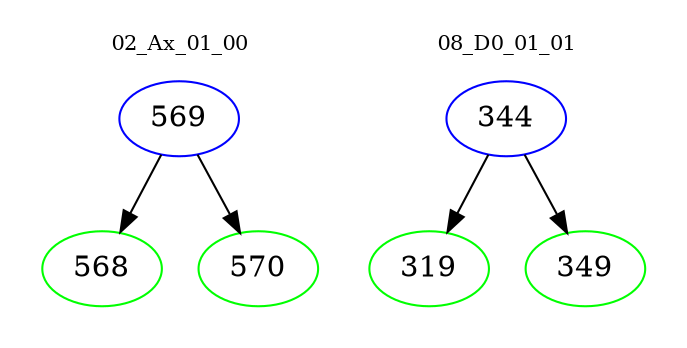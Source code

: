 digraph{
subgraph cluster_0 {
color = white
label = "02_Ax_01_00";
fontsize=10;
T0_569 [label="569", color="blue"]
T0_569 -> T0_568 [color="black"]
T0_568 [label="568", color="green"]
T0_569 -> T0_570 [color="black"]
T0_570 [label="570", color="green"]
}
subgraph cluster_1 {
color = white
label = "08_D0_01_01";
fontsize=10;
T1_344 [label="344", color="blue"]
T1_344 -> T1_319 [color="black"]
T1_319 [label="319", color="green"]
T1_344 -> T1_349 [color="black"]
T1_349 [label="349", color="green"]
}
}
